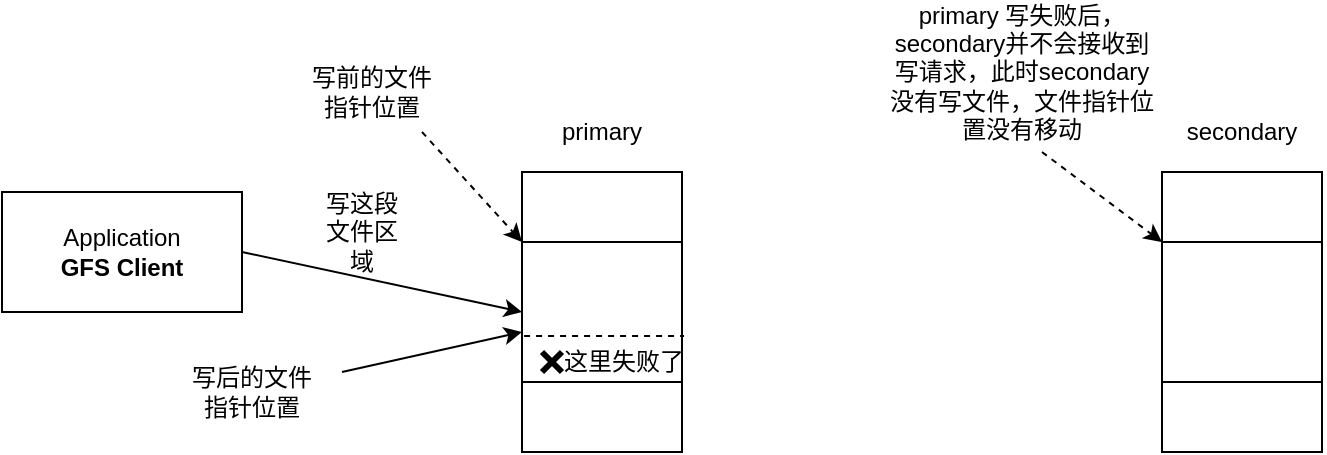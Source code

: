 <mxfile version="13.0.3" type="device"><diagram id="-MdHKLJeXv4wr5hChOZC" name="Page-1"><mxGraphModel dx="946" dy="624" grid="1" gridSize="10" guides="1" tooltips="1" connect="1" arrows="1" fold="1" page="1" pageScale="1" pageWidth="827" pageHeight="1169" math="0" shadow="0"><root><mxCell id="0"/><mxCell id="1" parent="0"/><mxCell id="vBAbRc7ppoI618po2RFz-1" value="" style="rounded=0;whiteSpace=wrap;html=1;" vertex="1" parent="1"><mxGeometry x="280" y="140" width="80" height="140" as="geometry"/></mxCell><mxCell id="vBAbRc7ppoI618po2RFz-2" value="Application&lt;br&gt;&lt;b&gt;GFS Client&lt;/b&gt;" style="rounded=0;whiteSpace=wrap;html=1;" vertex="1" parent="1"><mxGeometry x="20" y="150" width="120" height="60" as="geometry"/></mxCell><mxCell id="vBAbRc7ppoI618po2RFz-3" value="" style="endArrow=none;html=1;exitX=0;exitY=0.25;exitDx=0;exitDy=0;entryX=1;entryY=0.25;entryDx=0;entryDy=0;" edge="1" parent="1" source="vBAbRc7ppoI618po2RFz-1" target="vBAbRc7ppoI618po2RFz-1"><mxGeometry width="50" height="50" relative="1" as="geometry"><mxPoint x="310" y="230" as="sourcePoint"/><mxPoint x="360" y="180" as="targetPoint"/></mxGeometry></mxCell><mxCell id="vBAbRc7ppoI618po2RFz-4" value="" style="endArrow=none;html=1;exitX=0;exitY=0.75;exitDx=0;exitDy=0;entryX=1;entryY=0.75;entryDx=0;entryDy=0;" edge="1" parent="1" source="vBAbRc7ppoI618po2RFz-1" target="vBAbRc7ppoI618po2RFz-1"><mxGeometry width="50" height="50" relative="1" as="geometry"><mxPoint x="390" y="350" as="sourcePoint"/><mxPoint x="440" y="300" as="targetPoint"/></mxGeometry></mxCell><mxCell id="vBAbRc7ppoI618po2RFz-5" value="" style="endArrow=classic;html=1;entryX=0;entryY=0.5;entryDx=0;entryDy=0;exitX=1;exitY=0.5;exitDx=0;exitDy=0;" edge="1" parent="1" source="vBAbRc7ppoI618po2RFz-2" target="vBAbRc7ppoI618po2RFz-1"><mxGeometry width="50" height="50" relative="1" as="geometry"><mxPoint x="160" y="180" as="sourcePoint"/><mxPoint x="220" y="195" as="targetPoint"/></mxGeometry></mxCell><mxCell id="vBAbRc7ppoI618po2RFz-7" value="写这段文件区域" style="text;html=1;strokeColor=none;fillColor=none;align=center;verticalAlign=middle;whiteSpace=wrap;rounded=0;" vertex="1" parent="1"><mxGeometry x="180" y="160" width="40" height="20" as="geometry"/></mxCell><mxCell id="vBAbRc7ppoI618po2RFz-8" value="primary" style="text;html=1;strokeColor=none;fillColor=none;align=center;verticalAlign=middle;whiteSpace=wrap;rounded=0;" vertex="1" parent="1"><mxGeometry x="300" y="110" width="40" height="20" as="geometry"/></mxCell><mxCell id="vBAbRc7ppoI618po2RFz-9" value="" style="rounded=0;whiteSpace=wrap;html=1;" vertex="1" parent="1"><mxGeometry x="600" y="140" width="80" height="140" as="geometry"/></mxCell><mxCell id="vBAbRc7ppoI618po2RFz-10" value="" style="endArrow=none;html=1;exitX=0;exitY=0.25;exitDx=0;exitDy=0;entryX=1;entryY=0.25;entryDx=0;entryDy=0;" edge="1" parent="1" source="vBAbRc7ppoI618po2RFz-9" target="vBAbRc7ppoI618po2RFz-9"><mxGeometry width="50" height="50" relative="1" as="geometry"><mxPoint x="500" y="230" as="sourcePoint"/><mxPoint x="550" y="180" as="targetPoint"/></mxGeometry></mxCell><mxCell id="vBAbRc7ppoI618po2RFz-11" value="" style="endArrow=none;html=1;exitX=0;exitY=0.75;exitDx=0;exitDy=0;entryX=1;entryY=0.75;entryDx=0;entryDy=0;" edge="1" parent="1" source="vBAbRc7ppoI618po2RFz-9" target="vBAbRc7ppoI618po2RFz-9"><mxGeometry width="50" height="50" relative="1" as="geometry"><mxPoint x="580" y="350" as="sourcePoint"/><mxPoint x="630" y="300" as="targetPoint"/></mxGeometry></mxCell><mxCell id="vBAbRc7ppoI618po2RFz-15" value="secondary" style="text;html=1;strokeColor=none;fillColor=none;align=center;verticalAlign=middle;whiteSpace=wrap;rounded=0;" vertex="1" parent="1"><mxGeometry x="620" y="110" width="40" height="20" as="geometry"/></mxCell><mxCell id="vBAbRc7ppoI618po2RFz-17" value="" style="endArrow=none;dashed=1;html=1;exitX=0.013;exitY=0.586;exitDx=0;exitDy=0;exitPerimeter=0;entryX=1.013;entryY=0.586;entryDx=0;entryDy=0;entryPerimeter=0;" edge="1" parent="1" source="vBAbRc7ppoI618po2RFz-1" target="vBAbRc7ppoI618po2RFz-1"><mxGeometry width="50" height="50" relative="1" as="geometry"><mxPoint x="390" y="350" as="sourcePoint"/><mxPoint x="360" y="225" as="targetPoint"/></mxGeometry></mxCell><mxCell id="vBAbRc7ppoI618po2RFz-19" value="" style="shape=umlDestroy;whiteSpace=wrap;html=1;strokeWidth=3;" vertex="1" parent="1"><mxGeometry x="290" y="230" width="10" height="10" as="geometry"/></mxCell><mxCell id="vBAbRc7ppoI618po2RFz-20" value="这里失败了" style="text;html=1;strokeColor=none;fillColor=none;align=center;verticalAlign=middle;whiteSpace=wrap;rounded=0;" vertex="1" parent="1"><mxGeometry x="296" y="225" width="70" height="20" as="geometry"/></mxCell><mxCell id="vBAbRc7ppoI618po2RFz-21" value="primary 写失败后，secondary并不会接收到写请求，此时secondary没有写文件，文件指针位置没有移动" style="text;html=1;strokeColor=none;fillColor=none;align=center;verticalAlign=middle;whiteSpace=wrap;rounded=0;" vertex="1" parent="1"><mxGeometry x="460" y="80" width="140" height="20" as="geometry"/></mxCell><mxCell id="vBAbRc7ppoI618po2RFz-22" value="" style="endArrow=classic;html=1;" edge="1" parent="1"><mxGeometry width="50" height="50" relative="1" as="geometry"><mxPoint x="190" y="240" as="sourcePoint"/><mxPoint x="280" y="220" as="targetPoint"/></mxGeometry></mxCell><mxCell id="vBAbRc7ppoI618po2RFz-23" value="" style="endArrow=classic;html=1;entryX=0;entryY=0.25;entryDx=0;entryDy=0;dashed=1;" edge="1" parent="1" target="vBAbRc7ppoI618po2RFz-1"><mxGeometry width="50" height="50" relative="1" as="geometry"><mxPoint x="230" y="120" as="sourcePoint"/><mxPoint x="250" y="60" as="targetPoint"/></mxGeometry></mxCell><mxCell id="vBAbRc7ppoI618po2RFz-24" value="写前的文件指针位置" style="text;html=1;strokeColor=none;fillColor=none;align=center;verticalAlign=middle;whiteSpace=wrap;rounded=0;" vertex="1" parent="1"><mxGeometry x="170" y="90" width="70" height="20" as="geometry"/></mxCell><mxCell id="vBAbRc7ppoI618po2RFz-25" value="写后的文件指针位置" style="text;html=1;strokeColor=none;fillColor=none;align=center;verticalAlign=middle;whiteSpace=wrap;rounded=0;" vertex="1" parent="1"><mxGeometry x="110" y="240" width="70" height="20" as="geometry"/></mxCell><mxCell id="vBAbRc7ppoI618po2RFz-26" value="" style="endArrow=classic;html=1;dashed=1;entryX=0;entryY=0.25;entryDx=0;entryDy=0;" edge="1" parent="1" target="vBAbRc7ppoI618po2RFz-9"><mxGeometry width="50" height="50" relative="1" as="geometry"><mxPoint x="540" y="130" as="sourcePoint"/><mxPoint x="440" y="300" as="targetPoint"/></mxGeometry></mxCell></root></mxGraphModel></diagram></mxfile>